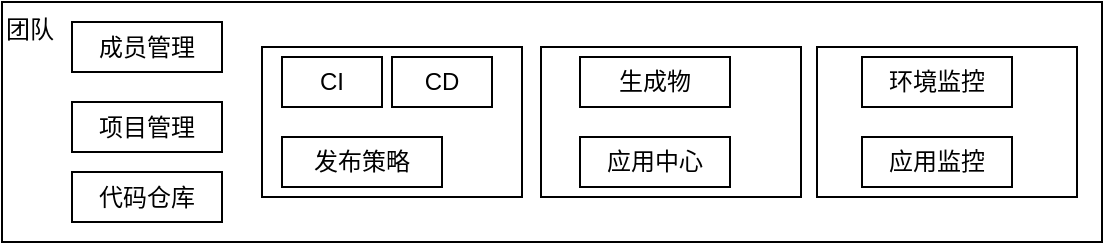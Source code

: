 <mxfile version="12.3.0" type="github" pages="1">
  <diagram id="OJ1-L1X5FSKiwOX5k5X4" name="Page-1">
    <mxGraphModel dx="1185" dy="668" grid="1" gridSize="10" guides="1" tooltips="1" connect="1" arrows="1" fold="1" page="1" pageScale="1" pageWidth="827" pageHeight="1169" math="0" shadow="0">
      <root>
        <mxCell id="0"/>
        <mxCell id="1" parent="0"/>
        <mxCell id="HJIu8QdjYec44as9i2so-5" value="团队" style="rounded=0;whiteSpace=wrap;html=1;align=left;horizontal=1;verticalAlign=top;" vertex="1" parent="1">
          <mxGeometry x="130" y="200" width="550" height="120" as="geometry"/>
        </mxCell>
        <mxCell id="HJIu8QdjYec44as9i2so-6" value="成员管理" style="rounded=0;whiteSpace=wrap;html=1;" vertex="1" parent="1">
          <mxGeometry x="165" y="210" width="75" height="25" as="geometry"/>
        </mxCell>
        <mxCell id="HJIu8QdjYec44as9i2so-8" value="代码仓库" style="rounded=0;whiteSpace=wrap;html=1;" vertex="1" parent="1">
          <mxGeometry x="165" y="285" width="75" height="25" as="geometry"/>
        </mxCell>
        <mxCell id="HJIu8QdjYec44as9i2so-11" value="项目管理" style="rounded=0;whiteSpace=wrap;html=1;" vertex="1" parent="1">
          <mxGeometry x="165" y="250" width="75" height="25" as="geometry"/>
        </mxCell>
        <mxCell id="HJIu8QdjYec44as9i2so-13" value="" style="group" vertex="1" connectable="0" parent="1">
          <mxGeometry x="260" y="222.5" width="130" height="75" as="geometry"/>
        </mxCell>
        <mxCell id="HJIu8QdjYec44as9i2so-12" value="" style="rounded=0;whiteSpace=wrap;html=1;align=left;" vertex="1" parent="HJIu8QdjYec44as9i2so-13">
          <mxGeometry width="130" height="75" as="geometry"/>
        </mxCell>
        <mxCell id="HJIu8QdjYec44as9i2so-4" value="发布策略" style="rounded=0;whiteSpace=wrap;html=1;" vertex="1" parent="HJIu8QdjYec44as9i2so-13">
          <mxGeometry x="10" y="45" width="80" height="25" as="geometry"/>
        </mxCell>
        <mxCell id="HJIu8QdjYec44as9i2so-2" value="CI" style="rounded=0;whiteSpace=wrap;html=1;" vertex="1" parent="HJIu8QdjYec44as9i2so-13">
          <mxGeometry x="10" y="5" width="50" height="25" as="geometry"/>
        </mxCell>
        <mxCell id="HJIu8QdjYec44as9i2so-3" value="CD" style="rounded=0;whiteSpace=wrap;html=1;" vertex="1" parent="HJIu8QdjYec44as9i2so-13">
          <mxGeometry x="65" y="5" width="50" height="25" as="geometry"/>
        </mxCell>
        <mxCell id="HJIu8QdjYec44as9i2so-17" value="" style="rounded=0;whiteSpace=wrap;html=1;align=left;" vertex="1" parent="1">
          <mxGeometry x="399.5" y="222.5" width="130" height="75" as="geometry"/>
        </mxCell>
        <mxCell id="HJIu8QdjYec44as9i2so-21" value="" style="rounded=0;whiteSpace=wrap;html=1;align=left;" vertex="1" parent="1">
          <mxGeometry x="537.5" y="222.5" width="130" height="75" as="geometry"/>
        </mxCell>
        <mxCell id="HJIu8QdjYec44as9i2so-14" value="应用监控" style="rounded=0;whiteSpace=wrap;html=1;" vertex="1" parent="1">
          <mxGeometry x="560" y="267.5" width="75" height="25" as="geometry"/>
        </mxCell>
        <mxCell id="HJIu8QdjYec44as9i2so-15" value="环境监控" style="rounded=0;whiteSpace=wrap;html=1;" vertex="1" parent="1">
          <mxGeometry x="560" y="227.5" width="75" height="25" as="geometry"/>
        </mxCell>
        <mxCell id="HJIu8QdjYec44as9i2so-7" value="生成物" style="rounded=0;whiteSpace=wrap;html=1;" vertex="1" parent="1">
          <mxGeometry x="419" y="227.5" width="75" height="25" as="geometry"/>
        </mxCell>
        <mxCell id="HJIu8QdjYec44as9i2so-9" value="应用中心" style="rounded=0;whiteSpace=wrap;html=1;" vertex="1" parent="1">
          <mxGeometry x="419" y="267.5" width="75" height="25" as="geometry"/>
        </mxCell>
      </root>
    </mxGraphModel>
  </diagram>
</mxfile>
